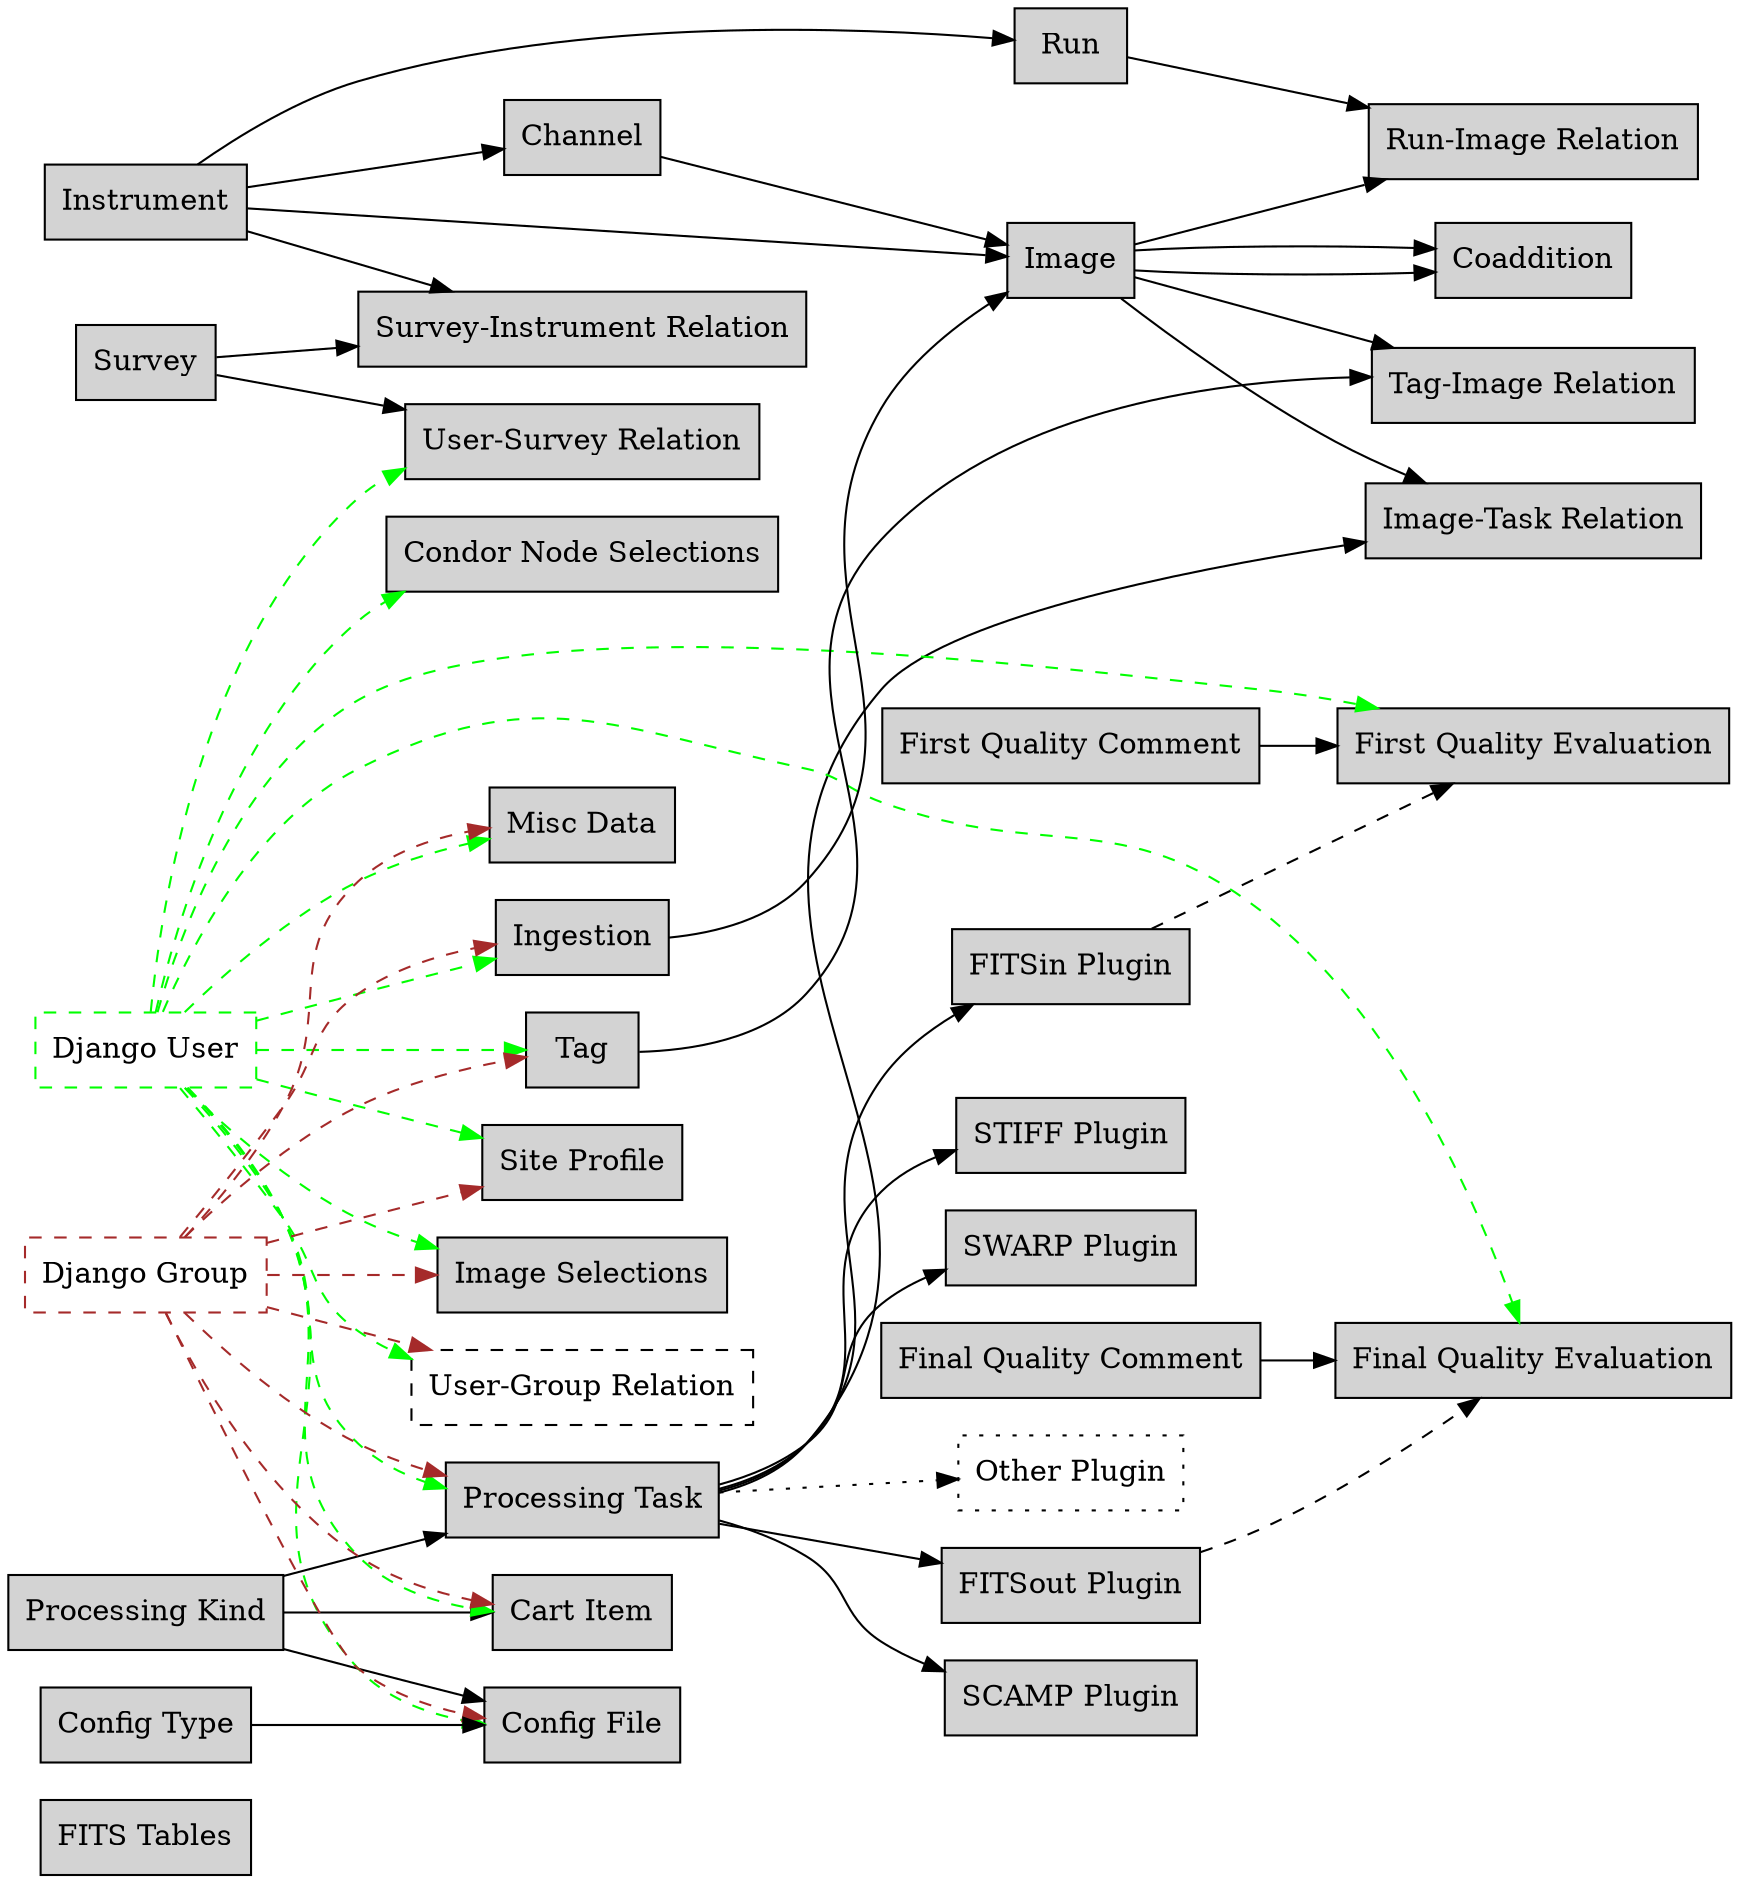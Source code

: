/*
 * Youpi's CODASYL logical model
 *
 */
digraph codasyl { 
	rankdir = LR;
	node [shape = box, style = filled];

	/* Standalone records */
	"FITS Tables";

	/* Linked records */
	imgsel [label="Image Selections"];
	task [label="Processing Task"];
	relri [label="Run-Image Relation"];
	carti [label="Cart Item"];
	relsi [label="Survey-Instrument Relation"];
	relit [label="Image-Task Relation"];
	relus [label="User-Survey Relation"];
	relug [label="User-Group Relation", style=dashed];
	reltagi [label="Tag-Image Relation"];
	kind [label="Processing Kind"];
	plugfitsin [label="FITSin Plugin"];
	plugfitsout [label="FITSout Plugin"];
	plugscamp [label="SCAMP Plugin"];
	plugstiff [label="STIFF Plugin"];
	plugswarp [label="SWARP Plugin"];
	plugother [label="Other Plugin", style=dotted];
	user [label="Django User", style=dashed, color=green];
	group [label="Django Group", style=dashed, color=brown];
	miscdata [label="Misc Data"];
	configfile [label="Config File"];
	configtype [label="Config Type"];
	ingrading [label="First Quality Evaluation"];
	outgrading [label="Final Quality Evaluation"];
	incomment [label="First Quality Comment"];
	outcomment [label="Final Quality Comment"];
	siteprofile [label="Site Profile"];
	condornodesel [label="Condor Node Selections"];

	/* Sets */
	Channel -> Image;
	Ingestion -> Image;
	Instrument -> Image;
	Image -> Coaddition;
	Image -> Coaddition;
	Image -> relri;
	Image -> relit;
	Image -> reltagi;
	task -> plugfitsin;
	task -> plugfitsout;
	task -> plugscamp;
	task -> plugstiff;
	task -> plugswarp;
	task -> plugother[style=dotted];
	Run -> relri;

	user -> carti[style=dashed, color=green];
	user -> task[style=dashed, color=green];
	user -> Ingestion[style=dashed, color=green];
	user -> imgsel[style=dashed, color=green];
	user -> miscdata[style=dashed, color=green];
	user -> configfile[style=dashed, color=green];
	user -> ingrading[style=dashed, color=green];
	user -> outgrading[style=dashed, color=green];
	user -> siteprofile[style=dashed, color=green];
	user -> condornodesel[style=dashed, color=green];
	user -> relus[style=dashed, color=green];
	user -> relug[style=dashed, color=green];
	user -> Tag[style=dashed, color=green];
	plugfitsin -> ingrading[style=dashed];
	plugfitsout -> outgrading[style=dashed];

	group -> task[style=dashed, color=brown];
	group -> Tag[style=dashed, color=brown];
	group -> carti[style=dashed, color=brown];
	group -> configfile[style=dashed, color=brown];
	group -> imgsel[style=dashed, color=brown];
	group -> Ingestion[style=dashed, color=brown];
	group -> miscdata[style=dashed, color=brown];
	group -> relug[style=dashed, color=brown];
	group -> siteprofile[style=dashed, color=brown];
	
	Instrument -> Channel;
	Instrument -> Run;
	Survey -> relsi;
	Survey -> relus;
	Instrument -> relsi;

	kind -> task;
	kind -> configfile;
	kind -> carti;

	configtype -> configfile;

	task -> relit;
	Tag -> reltagi;

	incomment -> ingrading;
	outcomment -> outgrading;
} 
